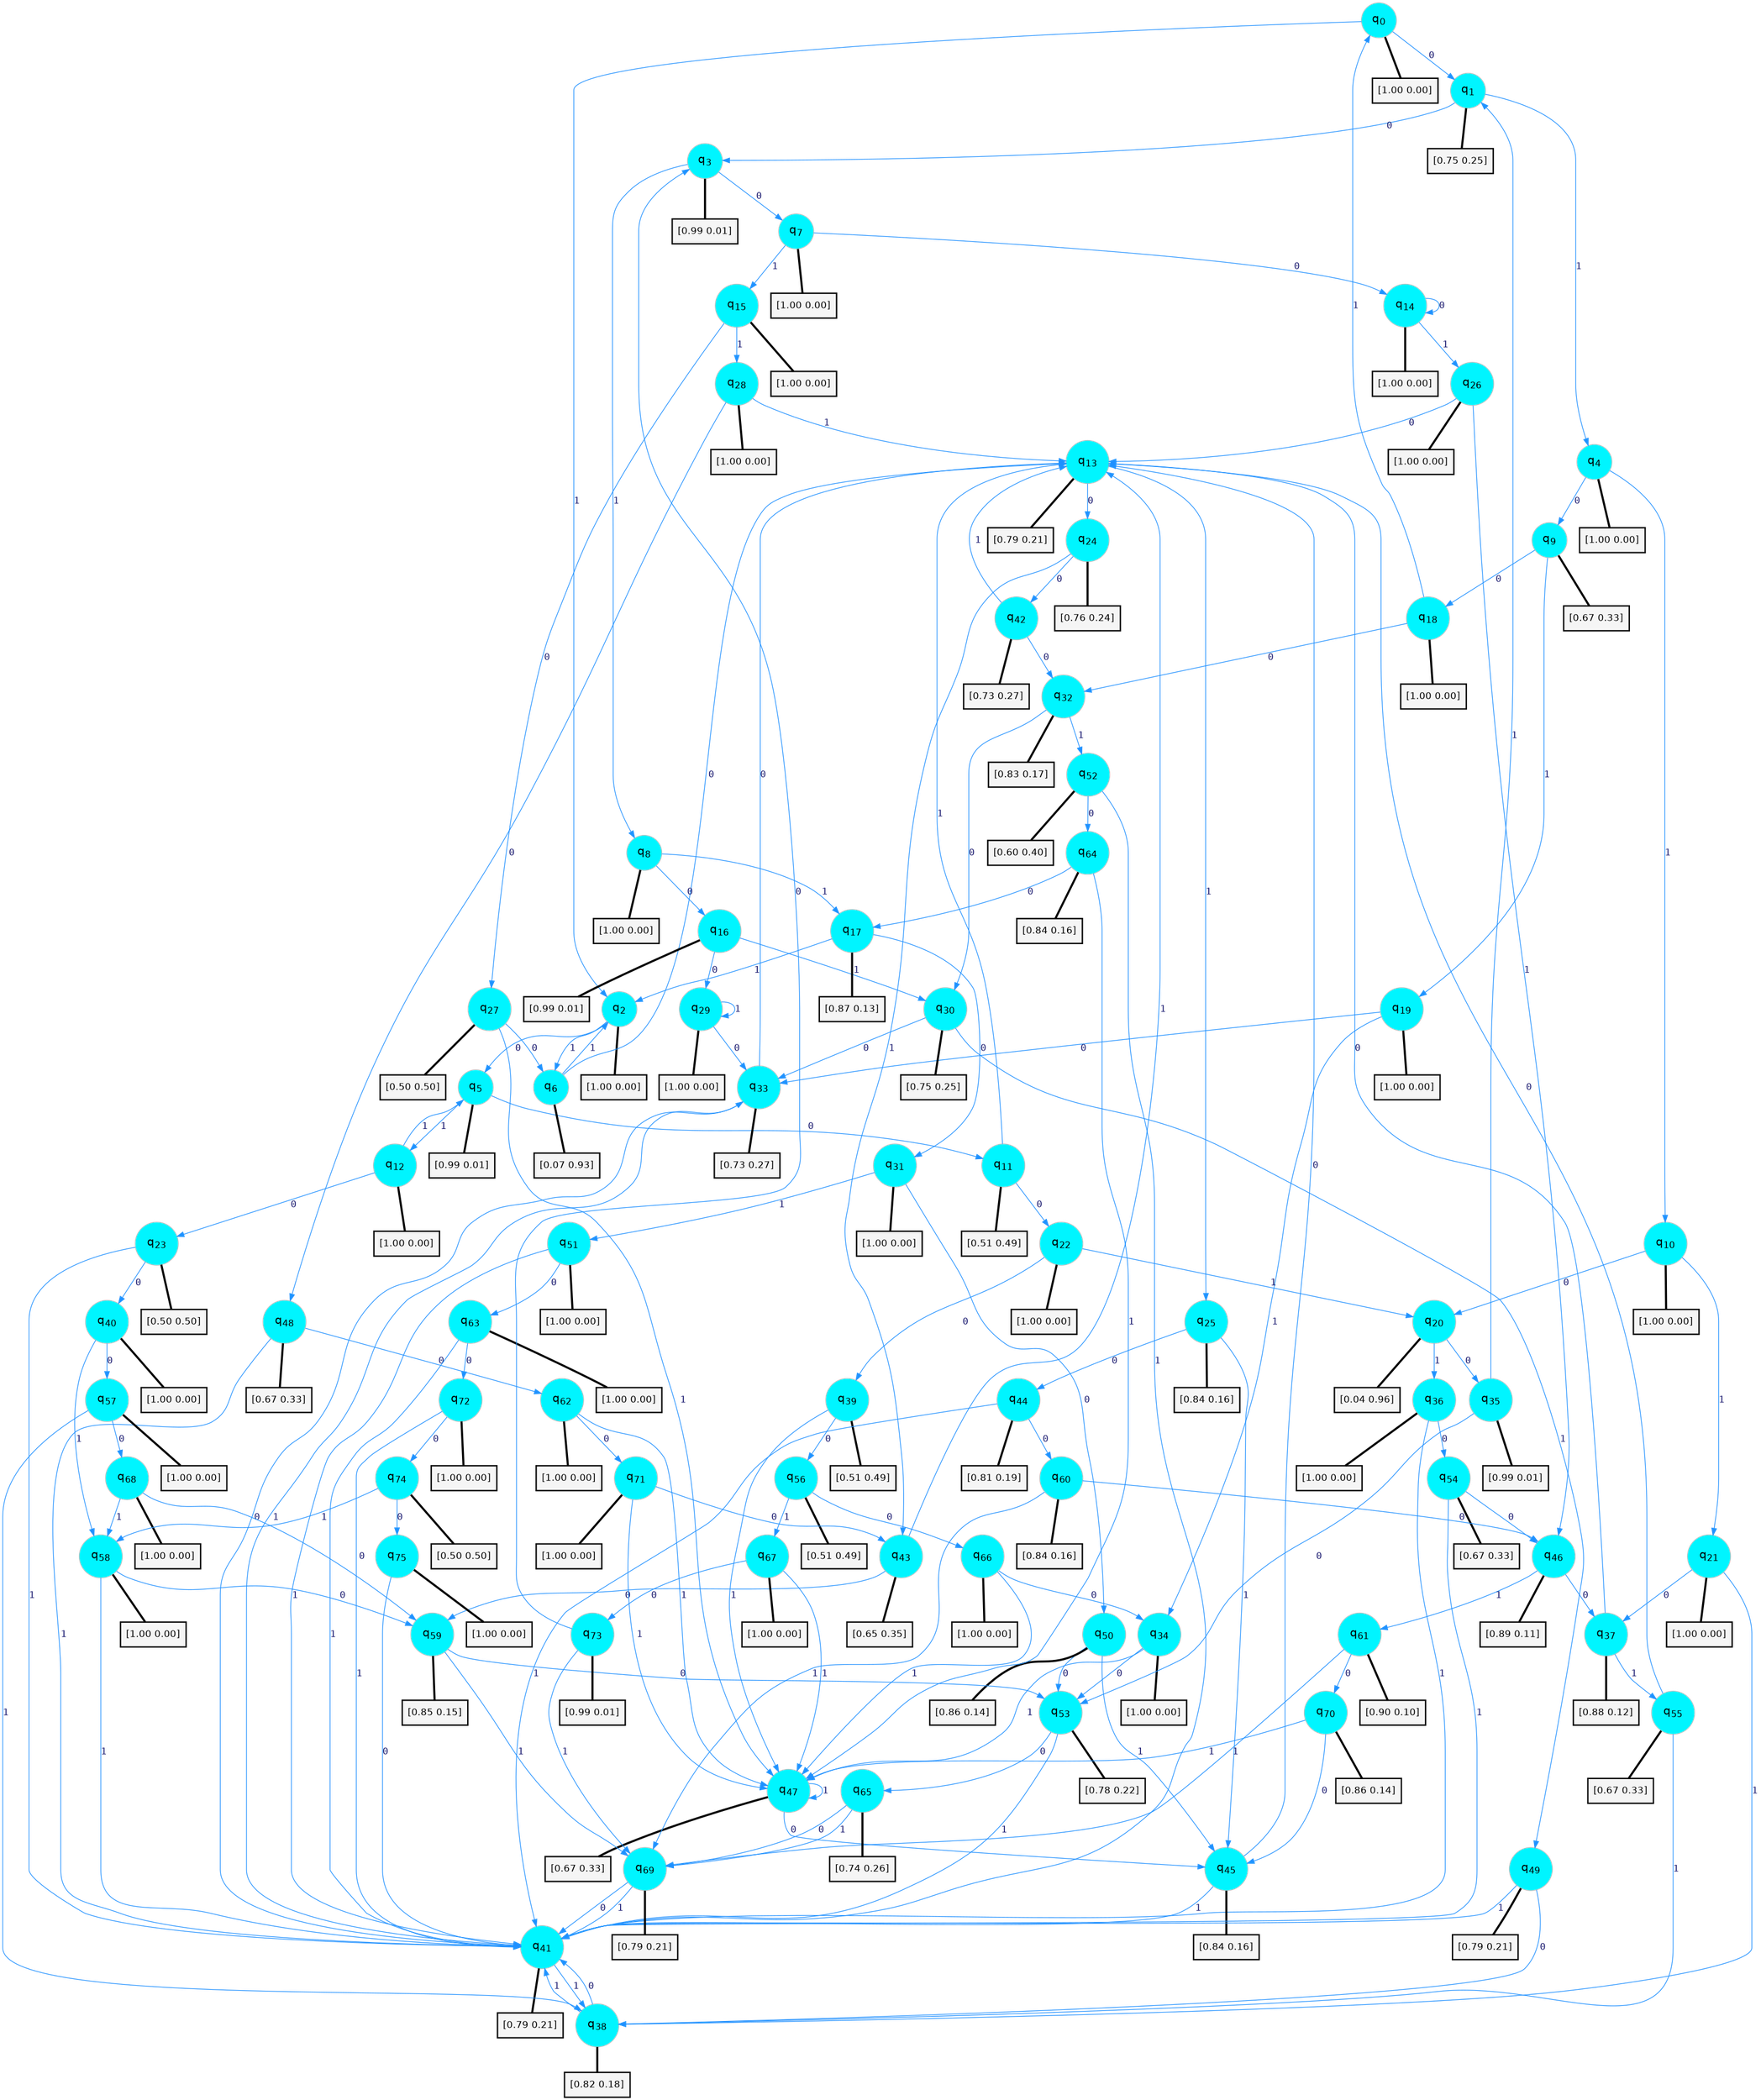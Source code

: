 digraph G {
graph [
bgcolor=transparent, dpi=300, rankdir=TD, size="40,25"];
node [
color=gray, fillcolor=turquoise1, fontcolor=black, fontname=Helvetica, fontsize=16, fontweight=bold, shape=circle, style=filled];
edge [
arrowsize=1, color=dodgerblue1, fontcolor=midnightblue, fontname=courier, fontweight=bold, penwidth=1, style=solid, weight=20];
0[label=<q<SUB>0</SUB>>];
1[label=<q<SUB>1</SUB>>];
2[label=<q<SUB>2</SUB>>];
3[label=<q<SUB>3</SUB>>];
4[label=<q<SUB>4</SUB>>];
5[label=<q<SUB>5</SUB>>];
6[label=<q<SUB>6</SUB>>];
7[label=<q<SUB>7</SUB>>];
8[label=<q<SUB>8</SUB>>];
9[label=<q<SUB>9</SUB>>];
10[label=<q<SUB>10</SUB>>];
11[label=<q<SUB>11</SUB>>];
12[label=<q<SUB>12</SUB>>];
13[label=<q<SUB>13</SUB>>];
14[label=<q<SUB>14</SUB>>];
15[label=<q<SUB>15</SUB>>];
16[label=<q<SUB>16</SUB>>];
17[label=<q<SUB>17</SUB>>];
18[label=<q<SUB>18</SUB>>];
19[label=<q<SUB>19</SUB>>];
20[label=<q<SUB>20</SUB>>];
21[label=<q<SUB>21</SUB>>];
22[label=<q<SUB>22</SUB>>];
23[label=<q<SUB>23</SUB>>];
24[label=<q<SUB>24</SUB>>];
25[label=<q<SUB>25</SUB>>];
26[label=<q<SUB>26</SUB>>];
27[label=<q<SUB>27</SUB>>];
28[label=<q<SUB>28</SUB>>];
29[label=<q<SUB>29</SUB>>];
30[label=<q<SUB>30</SUB>>];
31[label=<q<SUB>31</SUB>>];
32[label=<q<SUB>32</SUB>>];
33[label=<q<SUB>33</SUB>>];
34[label=<q<SUB>34</SUB>>];
35[label=<q<SUB>35</SUB>>];
36[label=<q<SUB>36</SUB>>];
37[label=<q<SUB>37</SUB>>];
38[label=<q<SUB>38</SUB>>];
39[label=<q<SUB>39</SUB>>];
40[label=<q<SUB>40</SUB>>];
41[label=<q<SUB>41</SUB>>];
42[label=<q<SUB>42</SUB>>];
43[label=<q<SUB>43</SUB>>];
44[label=<q<SUB>44</SUB>>];
45[label=<q<SUB>45</SUB>>];
46[label=<q<SUB>46</SUB>>];
47[label=<q<SUB>47</SUB>>];
48[label=<q<SUB>48</SUB>>];
49[label=<q<SUB>49</SUB>>];
50[label=<q<SUB>50</SUB>>];
51[label=<q<SUB>51</SUB>>];
52[label=<q<SUB>52</SUB>>];
53[label=<q<SUB>53</SUB>>];
54[label=<q<SUB>54</SUB>>];
55[label=<q<SUB>55</SUB>>];
56[label=<q<SUB>56</SUB>>];
57[label=<q<SUB>57</SUB>>];
58[label=<q<SUB>58</SUB>>];
59[label=<q<SUB>59</SUB>>];
60[label=<q<SUB>60</SUB>>];
61[label=<q<SUB>61</SUB>>];
62[label=<q<SUB>62</SUB>>];
63[label=<q<SUB>63</SUB>>];
64[label=<q<SUB>64</SUB>>];
65[label=<q<SUB>65</SUB>>];
66[label=<q<SUB>66</SUB>>];
67[label=<q<SUB>67</SUB>>];
68[label=<q<SUB>68</SUB>>];
69[label=<q<SUB>69</SUB>>];
70[label=<q<SUB>70</SUB>>];
71[label=<q<SUB>71</SUB>>];
72[label=<q<SUB>72</SUB>>];
73[label=<q<SUB>73</SUB>>];
74[label=<q<SUB>74</SUB>>];
75[label=<q<SUB>75</SUB>>];
76[label="[1.00 0.00]", shape=box,fontcolor=black, fontname=Helvetica, fontsize=14, penwidth=2, fillcolor=whitesmoke,color=black];
77[label="[0.75 0.25]", shape=box,fontcolor=black, fontname=Helvetica, fontsize=14, penwidth=2, fillcolor=whitesmoke,color=black];
78[label="[1.00 0.00]", shape=box,fontcolor=black, fontname=Helvetica, fontsize=14, penwidth=2, fillcolor=whitesmoke,color=black];
79[label="[0.99 0.01]", shape=box,fontcolor=black, fontname=Helvetica, fontsize=14, penwidth=2, fillcolor=whitesmoke,color=black];
80[label="[1.00 0.00]", shape=box,fontcolor=black, fontname=Helvetica, fontsize=14, penwidth=2, fillcolor=whitesmoke,color=black];
81[label="[0.99 0.01]", shape=box,fontcolor=black, fontname=Helvetica, fontsize=14, penwidth=2, fillcolor=whitesmoke,color=black];
82[label="[0.07 0.93]", shape=box,fontcolor=black, fontname=Helvetica, fontsize=14, penwidth=2, fillcolor=whitesmoke,color=black];
83[label="[1.00 0.00]", shape=box,fontcolor=black, fontname=Helvetica, fontsize=14, penwidth=2, fillcolor=whitesmoke,color=black];
84[label="[1.00 0.00]", shape=box,fontcolor=black, fontname=Helvetica, fontsize=14, penwidth=2, fillcolor=whitesmoke,color=black];
85[label="[0.67 0.33]", shape=box,fontcolor=black, fontname=Helvetica, fontsize=14, penwidth=2, fillcolor=whitesmoke,color=black];
86[label="[1.00 0.00]", shape=box,fontcolor=black, fontname=Helvetica, fontsize=14, penwidth=2, fillcolor=whitesmoke,color=black];
87[label="[0.51 0.49]", shape=box,fontcolor=black, fontname=Helvetica, fontsize=14, penwidth=2, fillcolor=whitesmoke,color=black];
88[label="[1.00 0.00]", shape=box,fontcolor=black, fontname=Helvetica, fontsize=14, penwidth=2, fillcolor=whitesmoke,color=black];
89[label="[0.79 0.21]", shape=box,fontcolor=black, fontname=Helvetica, fontsize=14, penwidth=2, fillcolor=whitesmoke,color=black];
90[label="[1.00 0.00]", shape=box,fontcolor=black, fontname=Helvetica, fontsize=14, penwidth=2, fillcolor=whitesmoke,color=black];
91[label="[1.00 0.00]", shape=box,fontcolor=black, fontname=Helvetica, fontsize=14, penwidth=2, fillcolor=whitesmoke,color=black];
92[label="[0.99 0.01]", shape=box,fontcolor=black, fontname=Helvetica, fontsize=14, penwidth=2, fillcolor=whitesmoke,color=black];
93[label="[0.87 0.13]", shape=box,fontcolor=black, fontname=Helvetica, fontsize=14, penwidth=2, fillcolor=whitesmoke,color=black];
94[label="[1.00 0.00]", shape=box,fontcolor=black, fontname=Helvetica, fontsize=14, penwidth=2, fillcolor=whitesmoke,color=black];
95[label="[1.00 0.00]", shape=box,fontcolor=black, fontname=Helvetica, fontsize=14, penwidth=2, fillcolor=whitesmoke,color=black];
96[label="[0.04 0.96]", shape=box,fontcolor=black, fontname=Helvetica, fontsize=14, penwidth=2, fillcolor=whitesmoke,color=black];
97[label="[1.00 0.00]", shape=box,fontcolor=black, fontname=Helvetica, fontsize=14, penwidth=2, fillcolor=whitesmoke,color=black];
98[label="[1.00 0.00]", shape=box,fontcolor=black, fontname=Helvetica, fontsize=14, penwidth=2, fillcolor=whitesmoke,color=black];
99[label="[0.50 0.50]", shape=box,fontcolor=black, fontname=Helvetica, fontsize=14, penwidth=2, fillcolor=whitesmoke,color=black];
100[label="[0.76 0.24]", shape=box,fontcolor=black, fontname=Helvetica, fontsize=14, penwidth=2, fillcolor=whitesmoke,color=black];
101[label="[0.84 0.16]", shape=box,fontcolor=black, fontname=Helvetica, fontsize=14, penwidth=2, fillcolor=whitesmoke,color=black];
102[label="[1.00 0.00]", shape=box,fontcolor=black, fontname=Helvetica, fontsize=14, penwidth=2, fillcolor=whitesmoke,color=black];
103[label="[0.50 0.50]", shape=box,fontcolor=black, fontname=Helvetica, fontsize=14, penwidth=2, fillcolor=whitesmoke,color=black];
104[label="[1.00 0.00]", shape=box,fontcolor=black, fontname=Helvetica, fontsize=14, penwidth=2, fillcolor=whitesmoke,color=black];
105[label="[1.00 0.00]", shape=box,fontcolor=black, fontname=Helvetica, fontsize=14, penwidth=2, fillcolor=whitesmoke,color=black];
106[label="[0.75 0.25]", shape=box,fontcolor=black, fontname=Helvetica, fontsize=14, penwidth=2, fillcolor=whitesmoke,color=black];
107[label="[1.00 0.00]", shape=box,fontcolor=black, fontname=Helvetica, fontsize=14, penwidth=2, fillcolor=whitesmoke,color=black];
108[label="[0.83 0.17]", shape=box,fontcolor=black, fontname=Helvetica, fontsize=14, penwidth=2, fillcolor=whitesmoke,color=black];
109[label="[0.73 0.27]", shape=box,fontcolor=black, fontname=Helvetica, fontsize=14, penwidth=2, fillcolor=whitesmoke,color=black];
110[label="[1.00 0.00]", shape=box,fontcolor=black, fontname=Helvetica, fontsize=14, penwidth=2, fillcolor=whitesmoke,color=black];
111[label="[0.99 0.01]", shape=box,fontcolor=black, fontname=Helvetica, fontsize=14, penwidth=2, fillcolor=whitesmoke,color=black];
112[label="[1.00 0.00]", shape=box,fontcolor=black, fontname=Helvetica, fontsize=14, penwidth=2, fillcolor=whitesmoke,color=black];
113[label="[0.88 0.12]", shape=box,fontcolor=black, fontname=Helvetica, fontsize=14, penwidth=2, fillcolor=whitesmoke,color=black];
114[label="[0.82 0.18]", shape=box,fontcolor=black, fontname=Helvetica, fontsize=14, penwidth=2, fillcolor=whitesmoke,color=black];
115[label="[0.51 0.49]", shape=box,fontcolor=black, fontname=Helvetica, fontsize=14, penwidth=2, fillcolor=whitesmoke,color=black];
116[label="[1.00 0.00]", shape=box,fontcolor=black, fontname=Helvetica, fontsize=14, penwidth=2, fillcolor=whitesmoke,color=black];
117[label="[0.79 0.21]", shape=box,fontcolor=black, fontname=Helvetica, fontsize=14, penwidth=2, fillcolor=whitesmoke,color=black];
118[label="[0.73 0.27]", shape=box,fontcolor=black, fontname=Helvetica, fontsize=14, penwidth=2, fillcolor=whitesmoke,color=black];
119[label="[0.65 0.35]", shape=box,fontcolor=black, fontname=Helvetica, fontsize=14, penwidth=2, fillcolor=whitesmoke,color=black];
120[label="[0.81 0.19]", shape=box,fontcolor=black, fontname=Helvetica, fontsize=14, penwidth=2, fillcolor=whitesmoke,color=black];
121[label="[0.84 0.16]", shape=box,fontcolor=black, fontname=Helvetica, fontsize=14, penwidth=2, fillcolor=whitesmoke,color=black];
122[label="[0.89 0.11]", shape=box,fontcolor=black, fontname=Helvetica, fontsize=14, penwidth=2, fillcolor=whitesmoke,color=black];
123[label="[0.67 0.33]", shape=box,fontcolor=black, fontname=Helvetica, fontsize=14, penwidth=2, fillcolor=whitesmoke,color=black];
124[label="[0.67 0.33]", shape=box,fontcolor=black, fontname=Helvetica, fontsize=14, penwidth=2, fillcolor=whitesmoke,color=black];
125[label="[0.79 0.21]", shape=box,fontcolor=black, fontname=Helvetica, fontsize=14, penwidth=2, fillcolor=whitesmoke,color=black];
126[label="[0.86 0.14]", shape=box,fontcolor=black, fontname=Helvetica, fontsize=14, penwidth=2, fillcolor=whitesmoke,color=black];
127[label="[1.00 0.00]", shape=box,fontcolor=black, fontname=Helvetica, fontsize=14, penwidth=2, fillcolor=whitesmoke,color=black];
128[label="[0.60 0.40]", shape=box,fontcolor=black, fontname=Helvetica, fontsize=14, penwidth=2, fillcolor=whitesmoke,color=black];
129[label="[0.78 0.22]", shape=box,fontcolor=black, fontname=Helvetica, fontsize=14, penwidth=2, fillcolor=whitesmoke,color=black];
130[label="[0.67 0.33]", shape=box,fontcolor=black, fontname=Helvetica, fontsize=14, penwidth=2, fillcolor=whitesmoke,color=black];
131[label="[0.67 0.33]", shape=box,fontcolor=black, fontname=Helvetica, fontsize=14, penwidth=2, fillcolor=whitesmoke,color=black];
132[label="[0.51 0.49]", shape=box,fontcolor=black, fontname=Helvetica, fontsize=14, penwidth=2, fillcolor=whitesmoke,color=black];
133[label="[1.00 0.00]", shape=box,fontcolor=black, fontname=Helvetica, fontsize=14, penwidth=2, fillcolor=whitesmoke,color=black];
134[label="[1.00 0.00]", shape=box,fontcolor=black, fontname=Helvetica, fontsize=14, penwidth=2, fillcolor=whitesmoke,color=black];
135[label="[0.85 0.15]", shape=box,fontcolor=black, fontname=Helvetica, fontsize=14, penwidth=2, fillcolor=whitesmoke,color=black];
136[label="[0.84 0.16]", shape=box,fontcolor=black, fontname=Helvetica, fontsize=14, penwidth=2, fillcolor=whitesmoke,color=black];
137[label="[0.90 0.10]", shape=box,fontcolor=black, fontname=Helvetica, fontsize=14, penwidth=2, fillcolor=whitesmoke,color=black];
138[label="[1.00 0.00]", shape=box,fontcolor=black, fontname=Helvetica, fontsize=14, penwidth=2, fillcolor=whitesmoke,color=black];
139[label="[1.00 0.00]", shape=box,fontcolor=black, fontname=Helvetica, fontsize=14, penwidth=2, fillcolor=whitesmoke,color=black];
140[label="[0.84 0.16]", shape=box,fontcolor=black, fontname=Helvetica, fontsize=14, penwidth=2, fillcolor=whitesmoke,color=black];
141[label="[0.74 0.26]", shape=box,fontcolor=black, fontname=Helvetica, fontsize=14, penwidth=2, fillcolor=whitesmoke,color=black];
142[label="[1.00 0.00]", shape=box,fontcolor=black, fontname=Helvetica, fontsize=14, penwidth=2, fillcolor=whitesmoke,color=black];
143[label="[1.00 0.00]", shape=box,fontcolor=black, fontname=Helvetica, fontsize=14, penwidth=2, fillcolor=whitesmoke,color=black];
144[label="[1.00 0.00]", shape=box,fontcolor=black, fontname=Helvetica, fontsize=14, penwidth=2, fillcolor=whitesmoke,color=black];
145[label="[0.79 0.21]", shape=box,fontcolor=black, fontname=Helvetica, fontsize=14, penwidth=2, fillcolor=whitesmoke,color=black];
146[label="[0.86 0.14]", shape=box,fontcolor=black, fontname=Helvetica, fontsize=14, penwidth=2, fillcolor=whitesmoke,color=black];
147[label="[1.00 0.00]", shape=box,fontcolor=black, fontname=Helvetica, fontsize=14, penwidth=2, fillcolor=whitesmoke,color=black];
148[label="[1.00 0.00]", shape=box,fontcolor=black, fontname=Helvetica, fontsize=14, penwidth=2, fillcolor=whitesmoke,color=black];
149[label="[0.99 0.01]", shape=box,fontcolor=black, fontname=Helvetica, fontsize=14, penwidth=2, fillcolor=whitesmoke,color=black];
150[label="[0.50 0.50]", shape=box,fontcolor=black, fontname=Helvetica, fontsize=14, penwidth=2, fillcolor=whitesmoke,color=black];
151[label="[1.00 0.00]", shape=box,fontcolor=black, fontname=Helvetica, fontsize=14, penwidth=2, fillcolor=whitesmoke,color=black];
0->1 [label=0];
0->2 [label=1];
0->76 [arrowhead=none, penwidth=3,color=black];
1->3 [label=0];
1->4 [label=1];
1->77 [arrowhead=none, penwidth=3,color=black];
2->5 [label=0];
2->6 [label=1];
2->78 [arrowhead=none, penwidth=3,color=black];
3->7 [label=0];
3->8 [label=1];
3->79 [arrowhead=none, penwidth=3,color=black];
4->9 [label=0];
4->10 [label=1];
4->80 [arrowhead=none, penwidth=3,color=black];
5->11 [label=0];
5->12 [label=1];
5->81 [arrowhead=none, penwidth=3,color=black];
6->13 [label=0];
6->2 [label=1];
6->82 [arrowhead=none, penwidth=3,color=black];
7->14 [label=0];
7->15 [label=1];
7->83 [arrowhead=none, penwidth=3,color=black];
8->16 [label=0];
8->17 [label=1];
8->84 [arrowhead=none, penwidth=3,color=black];
9->18 [label=0];
9->19 [label=1];
9->85 [arrowhead=none, penwidth=3,color=black];
10->20 [label=0];
10->21 [label=1];
10->86 [arrowhead=none, penwidth=3,color=black];
11->22 [label=0];
11->13 [label=1];
11->87 [arrowhead=none, penwidth=3,color=black];
12->23 [label=0];
12->5 [label=1];
12->88 [arrowhead=none, penwidth=3,color=black];
13->24 [label=0];
13->25 [label=1];
13->89 [arrowhead=none, penwidth=3,color=black];
14->14 [label=0];
14->26 [label=1];
14->90 [arrowhead=none, penwidth=3,color=black];
15->27 [label=0];
15->28 [label=1];
15->91 [arrowhead=none, penwidth=3,color=black];
16->29 [label=0];
16->30 [label=1];
16->92 [arrowhead=none, penwidth=3,color=black];
17->31 [label=0];
17->2 [label=1];
17->93 [arrowhead=none, penwidth=3,color=black];
18->32 [label=0];
18->0 [label=1];
18->94 [arrowhead=none, penwidth=3,color=black];
19->33 [label=0];
19->34 [label=1];
19->95 [arrowhead=none, penwidth=3,color=black];
20->35 [label=0];
20->36 [label=1];
20->96 [arrowhead=none, penwidth=3,color=black];
21->37 [label=0];
21->38 [label=1];
21->97 [arrowhead=none, penwidth=3,color=black];
22->39 [label=0];
22->20 [label=1];
22->98 [arrowhead=none, penwidth=3,color=black];
23->40 [label=0];
23->41 [label=1];
23->99 [arrowhead=none, penwidth=3,color=black];
24->42 [label=0];
24->43 [label=1];
24->100 [arrowhead=none, penwidth=3,color=black];
25->44 [label=0];
25->45 [label=1];
25->101 [arrowhead=none, penwidth=3,color=black];
26->13 [label=0];
26->46 [label=1];
26->102 [arrowhead=none, penwidth=3,color=black];
27->6 [label=0];
27->47 [label=1];
27->103 [arrowhead=none, penwidth=3,color=black];
28->48 [label=0];
28->13 [label=1];
28->104 [arrowhead=none, penwidth=3,color=black];
29->33 [label=0];
29->29 [label=1];
29->105 [arrowhead=none, penwidth=3,color=black];
30->33 [label=0];
30->49 [label=1];
30->106 [arrowhead=none, penwidth=3,color=black];
31->50 [label=0];
31->51 [label=1];
31->107 [arrowhead=none, penwidth=3,color=black];
32->30 [label=0];
32->52 [label=1];
32->108 [arrowhead=none, penwidth=3,color=black];
33->13 [label=0];
33->41 [label=1];
33->109 [arrowhead=none, penwidth=3,color=black];
34->53 [label=0];
34->47 [label=1];
34->110 [arrowhead=none, penwidth=3,color=black];
35->53 [label=0];
35->1 [label=1];
35->111 [arrowhead=none, penwidth=3,color=black];
36->54 [label=0];
36->41 [label=1];
36->112 [arrowhead=none, penwidth=3,color=black];
37->13 [label=0];
37->55 [label=1];
37->113 [arrowhead=none, penwidth=3,color=black];
38->41 [label=0];
38->41 [label=1];
38->114 [arrowhead=none, penwidth=3,color=black];
39->56 [label=0];
39->47 [label=1];
39->115 [arrowhead=none, penwidth=3,color=black];
40->57 [label=0];
40->58 [label=1];
40->116 [arrowhead=none, penwidth=3,color=black];
41->33 [label=0];
41->38 [label=1];
41->117 [arrowhead=none, penwidth=3,color=black];
42->32 [label=0];
42->13 [label=1];
42->118 [arrowhead=none, penwidth=3,color=black];
43->59 [label=0];
43->13 [label=1];
43->119 [arrowhead=none, penwidth=3,color=black];
44->60 [label=0];
44->41 [label=1];
44->120 [arrowhead=none, penwidth=3,color=black];
45->13 [label=0];
45->41 [label=1];
45->121 [arrowhead=none, penwidth=3,color=black];
46->37 [label=0];
46->61 [label=1];
46->122 [arrowhead=none, penwidth=3,color=black];
47->45 [label=0];
47->47 [label=1];
47->123 [arrowhead=none, penwidth=3,color=black];
48->62 [label=0];
48->41 [label=1];
48->124 [arrowhead=none, penwidth=3,color=black];
49->38 [label=0];
49->41 [label=1];
49->125 [arrowhead=none, penwidth=3,color=black];
50->53 [label=0];
50->45 [label=1];
50->126 [arrowhead=none, penwidth=3,color=black];
51->63 [label=0];
51->41 [label=1];
51->127 [arrowhead=none, penwidth=3,color=black];
52->64 [label=0];
52->41 [label=1];
52->128 [arrowhead=none, penwidth=3,color=black];
53->65 [label=0];
53->41 [label=1];
53->129 [arrowhead=none, penwidth=3,color=black];
54->46 [label=0];
54->41 [label=1];
54->130 [arrowhead=none, penwidth=3,color=black];
55->13 [label=0];
55->38 [label=1];
55->131 [arrowhead=none, penwidth=3,color=black];
56->66 [label=0];
56->67 [label=1];
56->132 [arrowhead=none, penwidth=3,color=black];
57->68 [label=0];
57->38 [label=1];
57->133 [arrowhead=none, penwidth=3,color=black];
58->59 [label=0];
58->41 [label=1];
58->134 [arrowhead=none, penwidth=3,color=black];
59->53 [label=0];
59->69 [label=1];
59->135 [arrowhead=none, penwidth=3,color=black];
60->46 [label=0];
60->69 [label=1];
60->136 [arrowhead=none, penwidth=3,color=black];
61->70 [label=0];
61->69 [label=1];
61->137 [arrowhead=none, penwidth=3,color=black];
62->71 [label=0];
62->47 [label=1];
62->138 [arrowhead=none, penwidth=3,color=black];
63->72 [label=0];
63->41 [label=1];
63->139 [arrowhead=none, penwidth=3,color=black];
64->17 [label=0];
64->47 [label=1];
64->140 [arrowhead=none, penwidth=3,color=black];
65->69 [label=0];
65->69 [label=1];
65->141 [arrowhead=none, penwidth=3,color=black];
66->34 [label=0];
66->47 [label=1];
66->142 [arrowhead=none, penwidth=3,color=black];
67->73 [label=0];
67->47 [label=1];
67->143 [arrowhead=none, penwidth=3,color=black];
68->59 [label=0];
68->58 [label=1];
68->144 [arrowhead=none, penwidth=3,color=black];
69->41 [label=0];
69->41 [label=1];
69->145 [arrowhead=none, penwidth=3,color=black];
70->45 [label=0];
70->47 [label=1];
70->146 [arrowhead=none, penwidth=3,color=black];
71->43 [label=0];
71->47 [label=1];
71->147 [arrowhead=none, penwidth=3,color=black];
72->74 [label=0];
72->41 [label=1];
72->148 [arrowhead=none, penwidth=3,color=black];
73->3 [label=0];
73->69 [label=1];
73->149 [arrowhead=none, penwidth=3,color=black];
74->75 [label=0];
74->58 [label=1];
74->150 [arrowhead=none, penwidth=3,color=black];
75->41 [label=0];
75->151 [arrowhead=none, penwidth=3,color=black];
}
